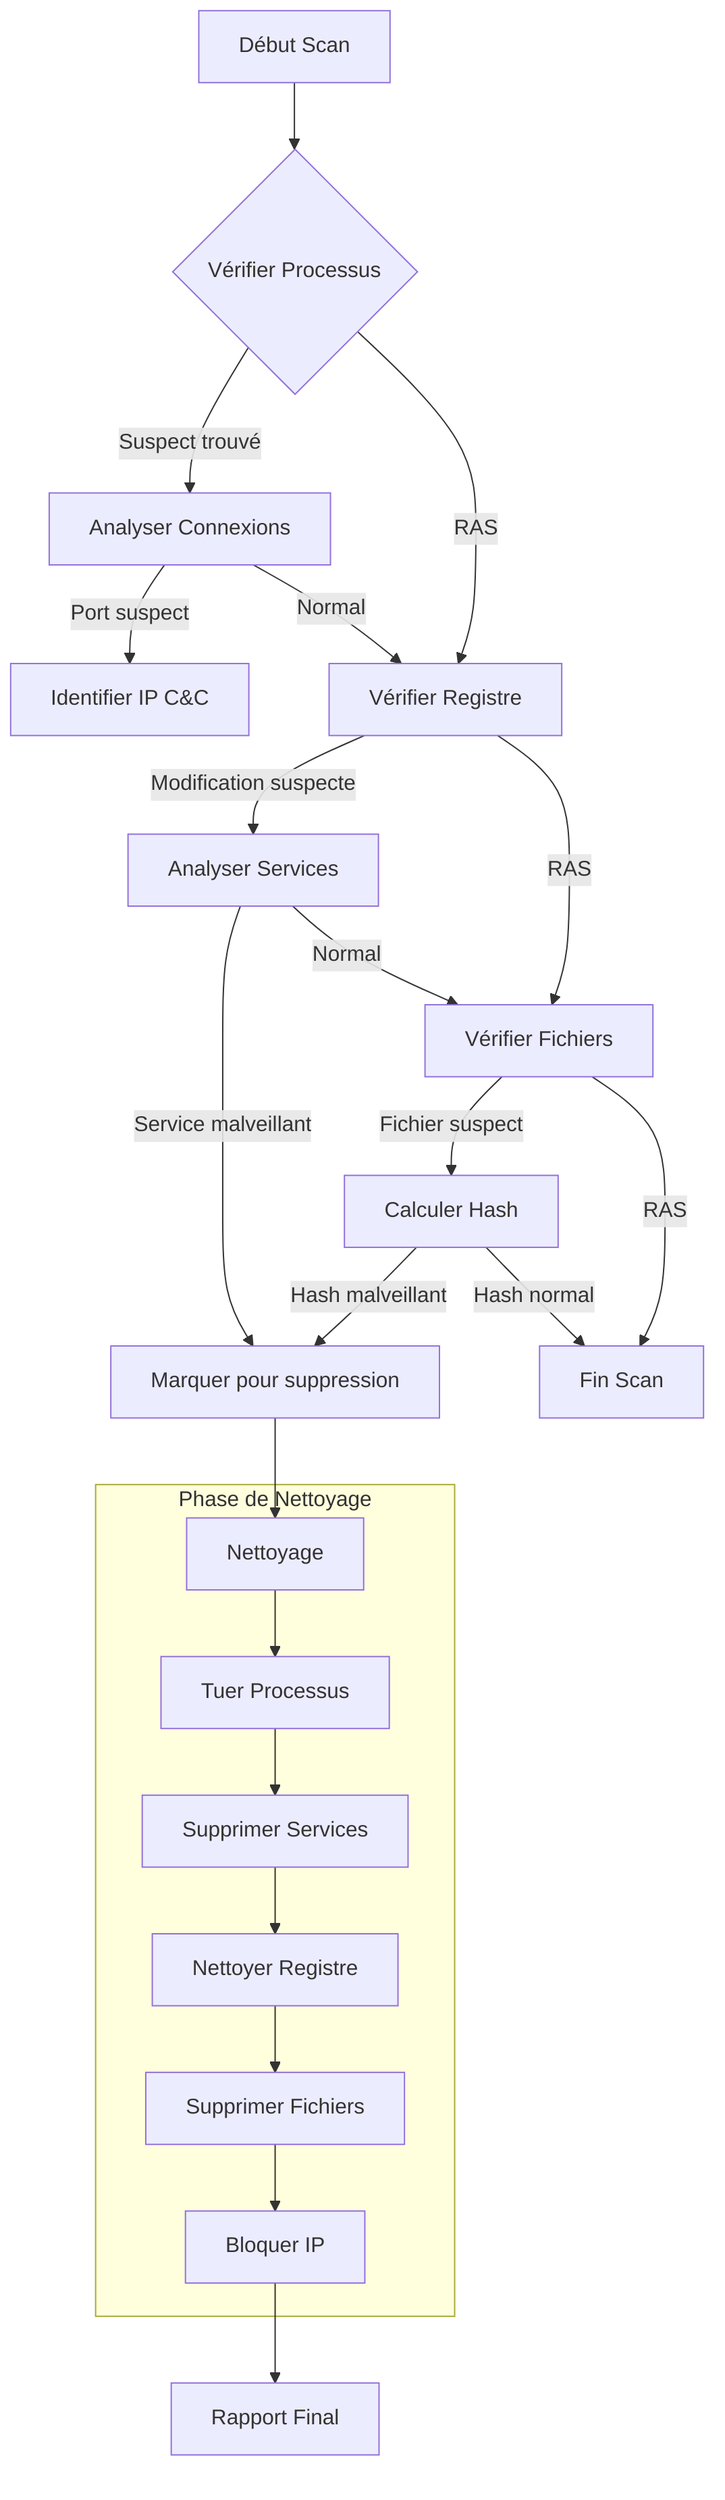 flowchart TB
    A[Début Scan] --> B{Vérifier Processus}
    B -->|Suspect trouvé| C[Analyser Connexions]
    B -->|RAS| D[Vérifier Registre]
    
    C -->|Port suspect| E[Identifier IP C&C]
    C -->|Normal| D
    
    D -->|Modification suspecte| F[Analyser Services]
    D -->|RAS| G[Vérifier Fichiers]
    
    F -->|Service malveillant| H[Marquer pour suppression]
    F -->|Normal| G
    
    G -->|Fichier suspect| I[Calculer Hash]
    G -->|RAS| J[Fin Scan]
    
    I -->|Hash malveillant| H
    I -->|Hash normal| J
    
    H --> K[Nettoyage]
    
    subgraph "Phase de Nettoyage"
    K --> L[Tuer Processus]
    L --> M[Supprimer Services]
    M --> N[Nettoyer Registre]
    N --> O[Supprimer Fichiers]
    O --> P[Bloquer IP]
    end
    
    P --> Q[Rapport Final]